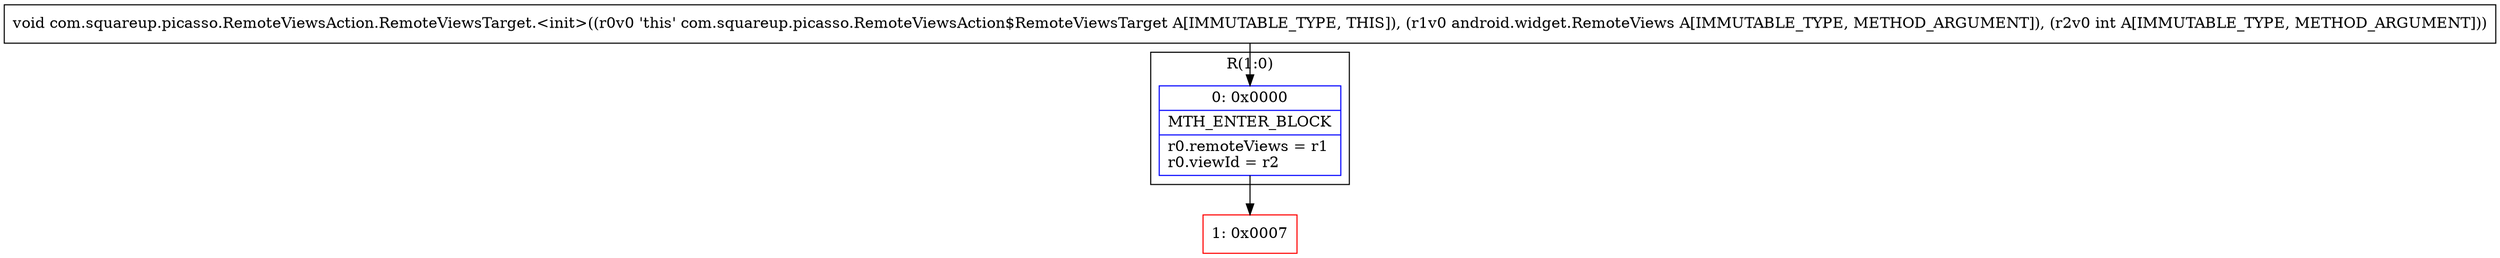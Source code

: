 digraph "CFG forcom.squareup.picasso.RemoteViewsAction.RemoteViewsTarget.\<init\>(Landroid\/widget\/RemoteViews;I)V" {
subgraph cluster_Region_1649406013 {
label = "R(1:0)";
node [shape=record,color=blue];
Node_0 [shape=record,label="{0\:\ 0x0000|MTH_ENTER_BLOCK\l|r0.remoteViews = r1\lr0.viewId = r2\l}"];
}
Node_1 [shape=record,color=red,label="{1\:\ 0x0007}"];
MethodNode[shape=record,label="{void com.squareup.picasso.RemoteViewsAction.RemoteViewsTarget.\<init\>((r0v0 'this' com.squareup.picasso.RemoteViewsAction$RemoteViewsTarget A[IMMUTABLE_TYPE, THIS]), (r1v0 android.widget.RemoteViews A[IMMUTABLE_TYPE, METHOD_ARGUMENT]), (r2v0 int A[IMMUTABLE_TYPE, METHOD_ARGUMENT])) }"];
MethodNode -> Node_0;
Node_0 -> Node_1;
}


